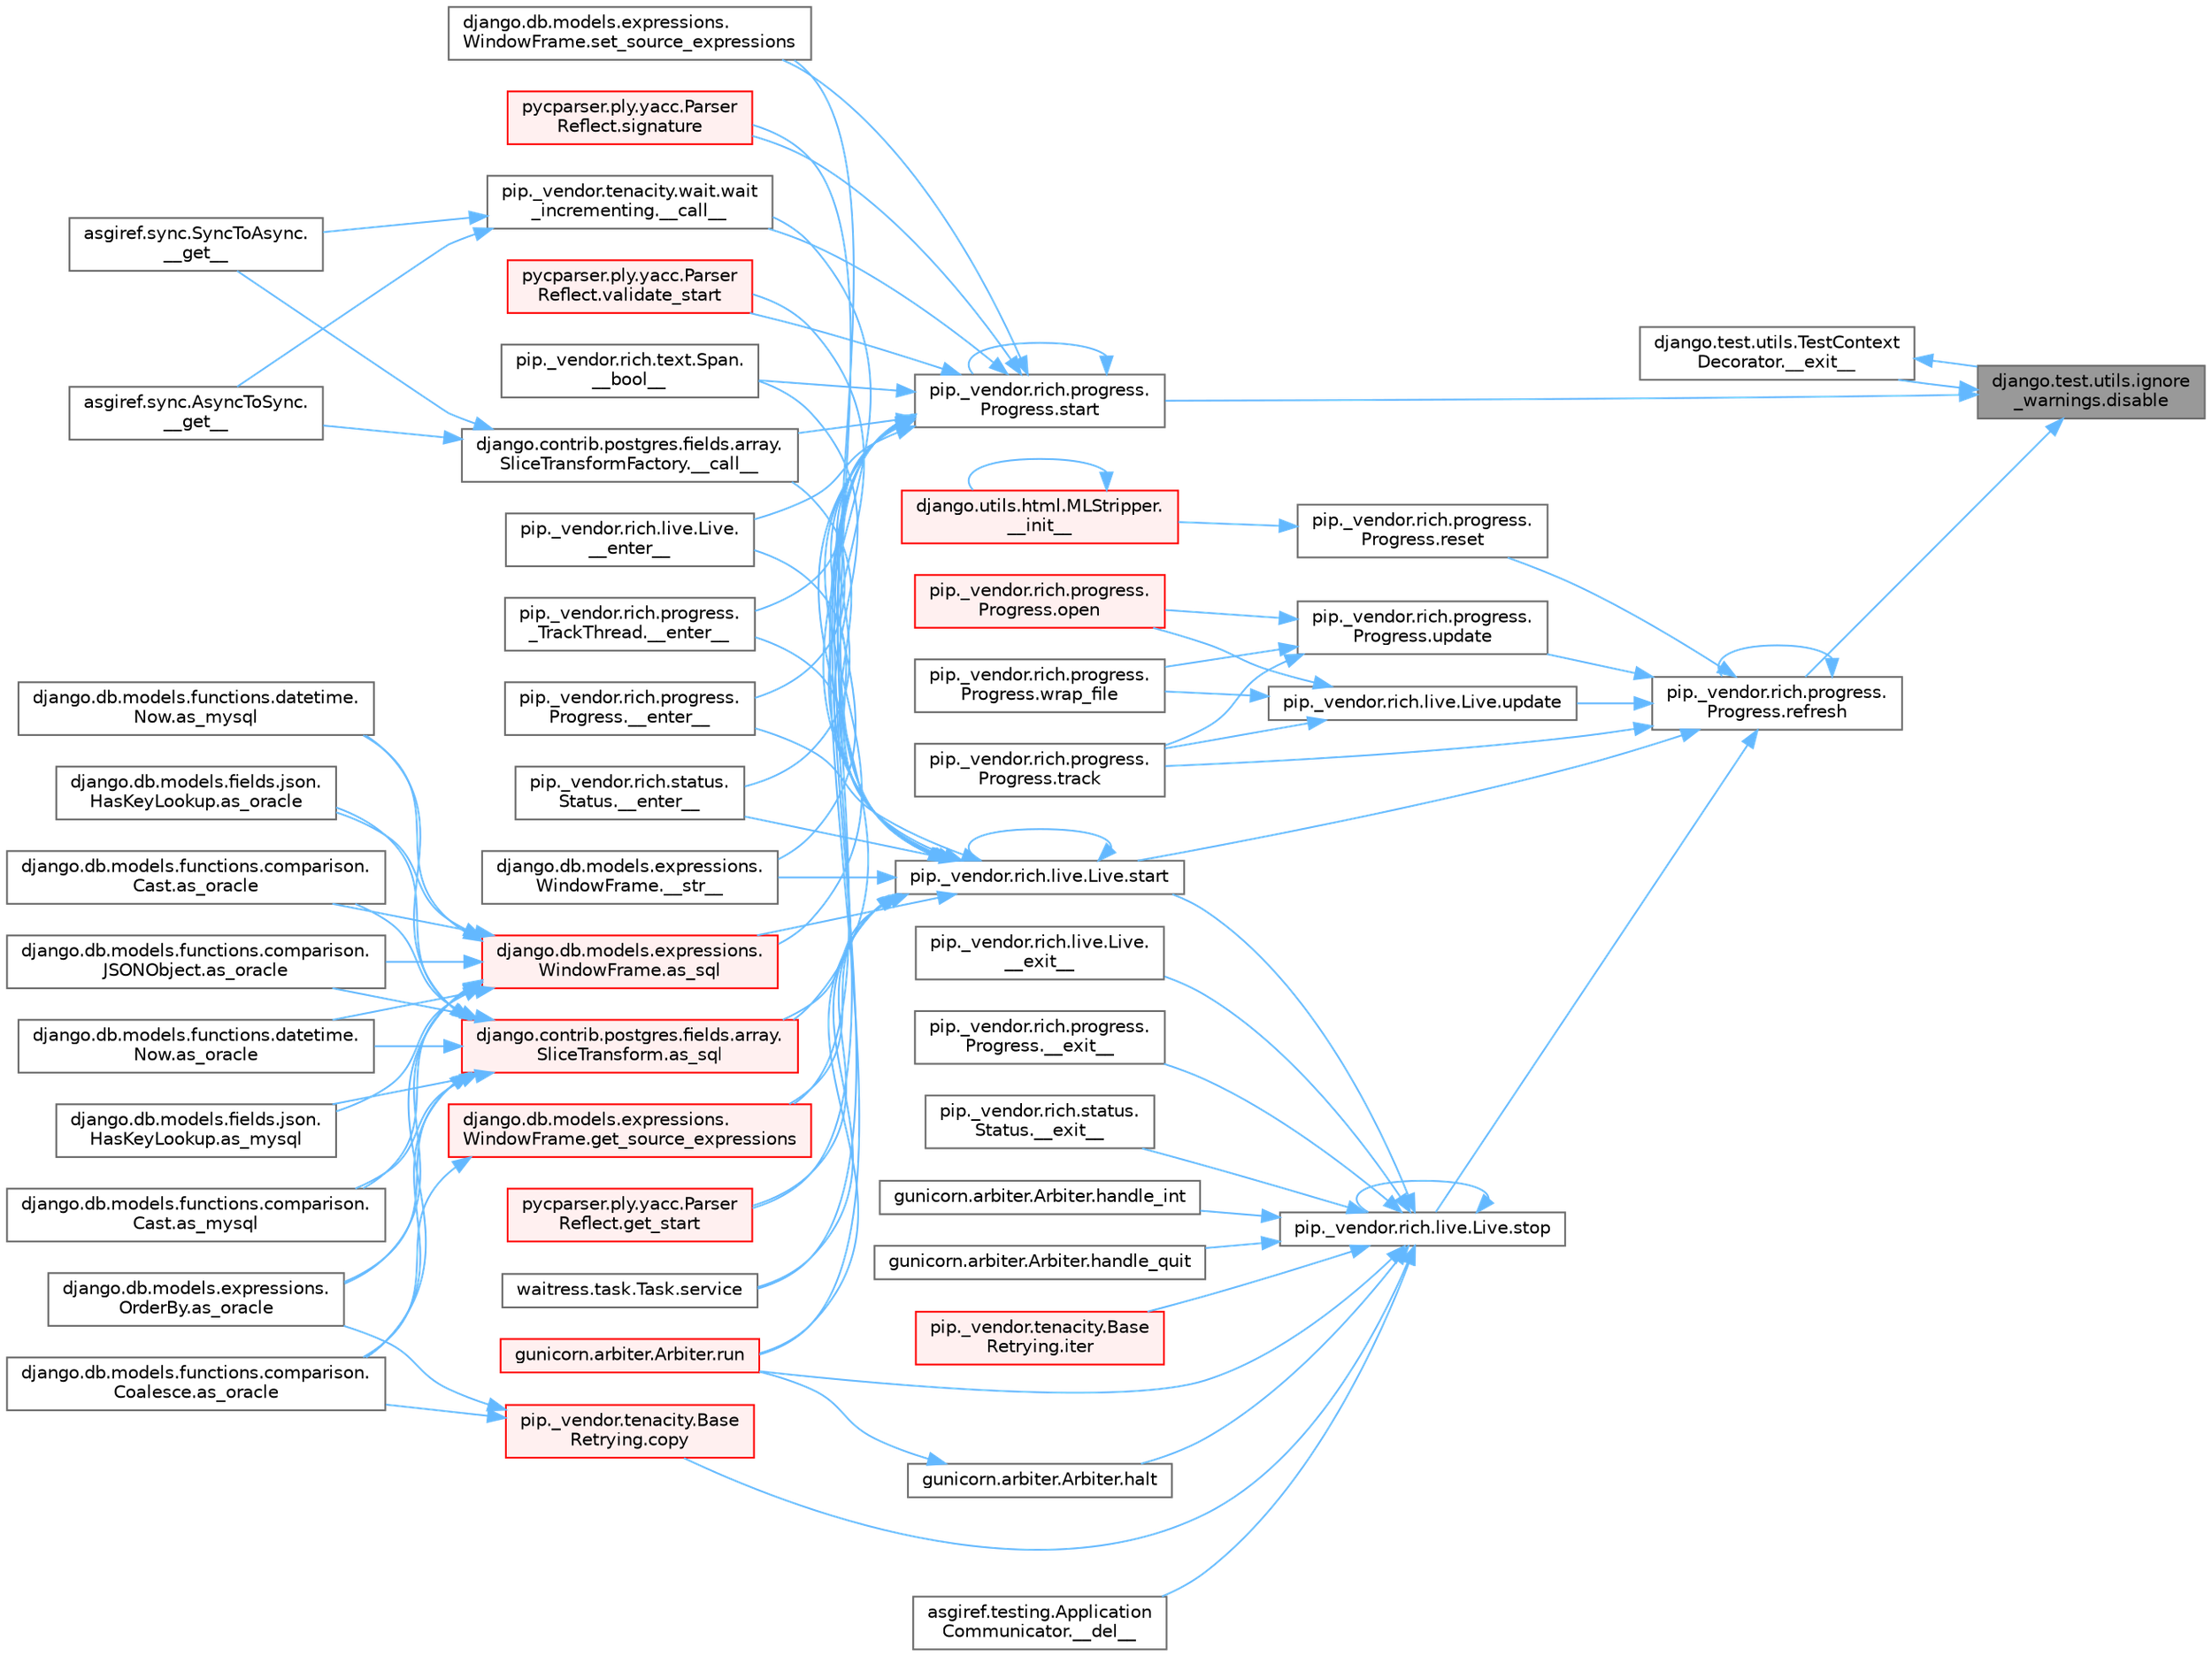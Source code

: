 digraph "django.test.utils.ignore_warnings.disable"
{
 // LATEX_PDF_SIZE
  bgcolor="transparent";
  edge [fontname=Helvetica,fontsize=10,labelfontname=Helvetica,labelfontsize=10];
  node [fontname=Helvetica,fontsize=10,shape=box,height=0.2,width=0.4];
  rankdir="RL";
  Node1 [id="Node000001",label="django.test.utils.ignore\l_warnings.disable",height=0.2,width=0.4,color="gray40", fillcolor="grey60", style="filled", fontcolor="black",tooltip=" "];
  Node1 -> Node2 [id="edge1_Node000001_Node000002",dir="back",color="steelblue1",style="solid",tooltip=" "];
  Node2 [id="Node000002",label="django.test.utils.TestContext\lDecorator.__exit__",height=0.2,width=0.4,color="grey40", fillcolor="white", style="filled",URL="$classdjango_1_1test_1_1utils_1_1_test_context_decorator.html#a8e3dbed618318d4b97eb5621ed5640f7",tooltip=" "];
  Node2 -> Node1 [id="edge2_Node000002_Node000001",dir="back",color="steelblue1",style="solid",tooltip=" "];
  Node1 -> Node3 [id="edge3_Node000001_Node000003",dir="back",color="steelblue1",style="solid",tooltip=" "];
  Node3 [id="Node000003",label="pip._vendor.rich.progress.\lProgress.refresh",height=0.2,width=0.4,color="grey40", fillcolor="white", style="filled",URL="$classpip_1_1__vendor_1_1rich_1_1progress_1_1_progress.html#a88dcdf9d00bbfe350b6c4b23b5670579",tooltip=" "];
  Node3 -> Node3 [id="edge4_Node000003_Node000003",dir="back",color="steelblue1",style="solid",tooltip=" "];
  Node3 -> Node4 [id="edge5_Node000003_Node000004",dir="back",color="steelblue1",style="solid",tooltip=" "];
  Node4 [id="Node000004",label="pip._vendor.rich.progress.\lProgress.reset",height=0.2,width=0.4,color="grey40", fillcolor="white", style="filled",URL="$classpip_1_1__vendor_1_1rich_1_1progress_1_1_progress.html#aafb5a51caee0151a490484577c2a9a9b",tooltip=" "];
  Node4 -> Node5 [id="edge6_Node000004_Node000005",dir="back",color="steelblue1",style="solid",tooltip=" "];
  Node5 [id="Node000005",label="django.utils.html.MLStripper.\l__init__",height=0.2,width=0.4,color="red", fillcolor="#FFF0F0", style="filled",URL="$classdjango_1_1utils_1_1html_1_1_m_l_stripper.html#a2cadf8795a912bed633ed31d662e43ff",tooltip=" "];
  Node5 -> Node5 [id="edge7_Node000005_Node000005",dir="back",color="steelblue1",style="solid",tooltip=" "];
  Node3 -> Node37 [id="edge8_Node000003_Node000037",dir="back",color="steelblue1",style="solid",tooltip=" "];
  Node37 [id="Node000037",label="pip._vendor.rich.live.Live.start",height=0.2,width=0.4,color="grey40", fillcolor="white", style="filled",URL="$classpip_1_1__vendor_1_1rich_1_1live_1_1_live.html#a7216ec35a1494a83ed749407ef4e0c40",tooltip=" "];
  Node37 -> Node38 [id="edge9_Node000037_Node000038",dir="back",color="steelblue1",style="solid",tooltip=" "];
  Node38 [id="Node000038",label="pip._vendor.rich.text.Span.\l__bool__",height=0.2,width=0.4,color="grey40", fillcolor="white", style="filled",URL="$classpip_1_1__vendor_1_1rich_1_1text_1_1_span.html#a46697beb32db6e5087af9c77058189fa",tooltip=" "];
  Node37 -> Node39 [id="edge10_Node000037_Node000039",dir="back",color="steelblue1",style="solid",tooltip=" "];
  Node39 [id="Node000039",label="django.contrib.postgres.fields.array.\lSliceTransformFactory.__call__",height=0.2,width=0.4,color="grey40", fillcolor="white", style="filled",URL="$classdjango_1_1contrib_1_1postgres_1_1fields_1_1array_1_1_slice_transform_factory.html#a60af1a96b18ed40dfdbacea43f36a5ab",tooltip=" "];
  Node39 -> Node40 [id="edge11_Node000039_Node000040",dir="back",color="steelblue1",style="solid",tooltip=" "];
  Node40 [id="Node000040",label="asgiref.sync.AsyncToSync.\l__get__",height=0.2,width=0.4,color="grey40", fillcolor="white", style="filled",URL="$classasgiref_1_1sync_1_1_async_to_sync.html#a23e9ef7a73da98dad9e3f4e65846969b",tooltip=" "];
  Node39 -> Node41 [id="edge12_Node000039_Node000041",dir="back",color="steelblue1",style="solid",tooltip=" "];
  Node41 [id="Node000041",label="asgiref.sync.SyncToAsync.\l__get__",height=0.2,width=0.4,color="grey40", fillcolor="white", style="filled",URL="$classasgiref_1_1sync_1_1_sync_to_async.html#aebdfbe3f01079a529fd2f39810597381",tooltip=" "];
  Node37 -> Node42 [id="edge13_Node000037_Node000042",dir="back",color="steelblue1",style="solid",tooltip=" "];
  Node42 [id="Node000042",label="pip._vendor.tenacity.wait.wait\l_incrementing.__call__",height=0.2,width=0.4,color="grey40", fillcolor="white", style="filled",URL="$classpip_1_1__vendor_1_1tenacity_1_1wait_1_1wait__incrementing.html#af47b0264325b86a85aa5cfd3b59a28cf",tooltip=" "];
  Node42 -> Node40 [id="edge14_Node000042_Node000040",dir="back",color="steelblue1",style="solid",tooltip=" "];
  Node42 -> Node41 [id="edge15_Node000042_Node000041",dir="back",color="steelblue1",style="solid",tooltip=" "];
  Node37 -> Node43 [id="edge16_Node000037_Node000043",dir="back",color="steelblue1",style="solid",tooltip=" "];
  Node43 [id="Node000043",label="pip._vendor.rich.live.Live.\l__enter__",height=0.2,width=0.4,color="grey40", fillcolor="white", style="filled",URL="$classpip_1_1__vendor_1_1rich_1_1live_1_1_live.html#aa3062fdcd3fb592a064dec1b64674ac5",tooltip=" "];
  Node37 -> Node44 [id="edge17_Node000037_Node000044",dir="back",color="steelblue1",style="solid",tooltip=" "];
  Node44 [id="Node000044",label="pip._vendor.rich.progress.\l_TrackThread.__enter__",height=0.2,width=0.4,color="grey40", fillcolor="white", style="filled",URL="$classpip_1_1__vendor_1_1rich_1_1progress_1_1___track_thread.html#a0b48116fd15e50c04c313a76be81e95d",tooltip=" "];
  Node37 -> Node45 [id="edge18_Node000037_Node000045",dir="back",color="steelblue1",style="solid",tooltip=" "];
  Node45 [id="Node000045",label="pip._vendor.rich.progress.\lProgress.__enter__",height=0.2,width=0.4,color="grey40", fillcolor="white", style="filled",URL="$classpip_1_1__vendor_1_1rich_1_1progress_1_1_progress.html#a4979cbd1c8ed672eeb7a49066392a186",tooltip=" "];
  Node37 -> Node46 [id="edge19_Node000037_Node000046",dir="back",color="steelblue1",style="solid",tooltip=" "];
  Node46 [id="Node000046",label="pip._vendor.rich.status.\lStatus.__enter__",height=0.2,width=0.4,color="grey40", fillcolor="white", style="filled",URL="$classpip_1_1__vendor_1_1rich_1_1status_1_1_status.html#a9c62ad173990d834893f5e97064f9ad7",tooltip=" "];
  Node37 -> Node47 [id="edge20_Node000037_Node000047",dir="back",color="steelblue1",style="solid",tooltip=" "];
  Node47 [id="Node000047",label="django.db.models.expressions.\lWindowFrame.__str__",height=0.2,width=0.4,color="grey40", fillcolor="white", style="filled",URL="$classdjango_1_1db_1_1models_1_1expressions_1_1_window_frame.html#a3e16a0d1fe7c8c0f0079d7ba8aefae7e",tooltip=" "];
  Node37 -> Node48 [id="edge21_Node000037_Node000048",dir="back",color="steelblue1",style="solid",tooltip=" "];
  Node48 [id="Node000048",label="django.contrib.postgres.fields.array.\lSliceTransform.as_sql",height=0.2,width=0.4,color="red", fillcolor="#FFF0F0", style="filled",URL="$classdjango_1_1contrib_1_1postgres_1_1fields_1_1array_1_1_slice_transform.html#adc5e91e1d2ce6e9bbee3be2837596d21",tooltip=" "];
  Node48 -> Node49 [id="edge22_Node000048_Node000049",dir="back",color="steelblue1",style="solid",tooltip=" "];
  Node49 [id="Node000049",label="django.db.models.fields.json.\lHasKeyLookup.as_mysql",height=0.2,width=0.4,color="grey40", fillcolor="white", style="filled",URL="$classdjango_1_1db_1_1models_1_1fields_1_1json_1_1_has_key_lookup.html#a10f67427287f2c0ea32513ca6f481e96",tooltip=" "];
  Node48 -> Node50 [id="edge23_Node000048_Node000050",dir="back",color="steelblue1",style="solid",tooltip=" "];
  Node50 [id="Node000050",label="django.db.models.functions.comparison.\lCast.as_mysql",height=0.2,width=0.4,color="grey40", fillcolor="white", style="filled",URL="$classdjango_1_1db_1_1models_1_1functions_1_1comparison_1_1_cast.html#a447737891e955909c6a381529a67a84e",tooltip=" "];
  Node48 -> Node51 [id="edge24_Node000048_Node000051",dir="back",color="steelblue1",style="solid",tooltip=" "];
  Node51 [id="Node000051",label="django.db.models.functions.datetime.\lNow.as_mysql",height=0.2,width=0.4,color="grey40", fillcolor="white", style="filled",URL="$classdjango_1_1db_1_1models_1_1functions_1_1datetime_1_1_now.html#a070a9334fb198086c0c4e96e9725d92b",tooltip=" "];
  Node48 -> Node52 [id="edge25_Node000048_Node000052",dir="back",color="steelblue1",style="solid",tooltip=" "];
  Node52 [id="Node000052",label="django.db.models.expressions.\lOrderBy.as_oracle",height=0.2,width=0.4,color="grey40", fillcolor="white", style="filled",URL="$classdjango_1_1db_1_1models_1_1expressions_1_1_order_by.html#af9b6ede9b0df85d6bcf54f983b3a8f6a",tooltip=" "];
  Node48 -> Node53 [id="edge26_Node000048_Node000053",dir="back",color="steelblue1",style="solid",tooltip=" "];
  Node53 [id="Node000053",label="django.db.models.fields.json.\lHasKeyLookup.as_oracle",height=0.2,width=0.4,color="grey40", fillcolor="white", style="filled",URL="$classdjango_1_1db_1_1models_1_1fields_1_1json_1_1_has_key_lookup.html#afbb88aa4fb23b3ec3acdc695c2f52398",tooltip=" "];
  Node48 -> Node54 [id="edge27_Node000048_Node000054",dir="back",color="steelblue1",style="solid",tooltip=" "];
  Node54 [id="Node000054",label="django.db.models.functions.comparison.\lCast.as_oracle",height=0.2,width=0.4,color="grey40", fillcolor="white", style="filled",URL="$classdjango_1_1db_1_1models_1_1functions_1_1comparison_1_1_cast.html#ad466cd7ca85dc257d9e2718f41a263ec",tooltip=" "];
  Node48 -> Node55 [id="edge28_Node000048_Node000055",dir="back",color="steelblue1",style="solid",tooltip=" "];
  Node55 [id="Node000055",label="django.db.models.functions.comparison.\lCoalesce.as_oracle",height=0.2,width=0.4,color="grey40", fillcolor="white", style="filled",URL="$classdjango_1_1db_1_1models_1_1functions_1_1comparison_1_1_coalesce.html#a1bbeea180ef3ef4d8ba5d51d33d6ef85",tooltip=" "];
  Node48 -> Node56 [id="edge29_Node000048_Node000056",dir="back",color="steelblue1",style="solid",tooltip=" "];
  Node56 [id="Node000056",label="django.db.models.functions.comparison.\lJSONObject.as_oracle",height=0.2,width=0.4,color="grey40", fillcolor="white", style="filled",URL="$classdjango_1_1db_1_1models_1_1functions_1_1comparison_1_1_j_s_o_n_object.html#a4b4fa1161d27b0a9bbbdd0370e9af364",tooltip=" "];
  Node48 -> Node57 [id="edge30_Node000048_Node000057",dir="back",color="steelblue1",style="solid",tooltip=" "];
  Node57 [id="Node000057",label="django.db.models.functions.datetime.\lNow.as_oracle",height=0.2,width=0.4,color="grey40", fillcolor="white", style="filled",URL="$classdjango_1_1db_1_1models_1_1functions_1_1datetime_1_1_now.html#ad5e1ae918a5c4d39f675f98280440538",tooltip=" "];
  Node37 -> Node77 [id="edge31_Node000037_Node000077",dir="back",color="steelblue1",style="solid",tooltip=" "];
  Node77 [id="Node000077",label="django.db.models.expressions.\lWindowFrame.as_sql",height=0.2,width=0.4,color="red", fillcolor="#FFF0F0", style="filled",URL="$classdjango_1_1db_1_1models_1_1expressions_1_1_window_frame.html#ade5c159a9bd4309d1d9232af3fd54807",tooltip=" "];
  Node77 -> Node49 [id="edge32_Node000077_Node000049",dir="back",color="steelblue1",style="solid",tooltip=" "];
  Node77 -> Node50 [id="edge33_Node000077_Node000050",dir="back",color="steelblue1",style="solid",tooltip=" "];
  Node77 -> Node51 [id="edge34_Node000077_Node000051",dir="back",color="steelblue1",style="solid",tooltip=" "];
  Node77 -> Node52 [id="edge35_Node000077_Node000052",dir="back",color="steelblue1",style="solid",tooltip=" "];
  Node77 -> Node53 [id="edge36_Node000077_Node000053",dir="back",color="steelblue1",style="solid",tooltip=" "];
  Node77 -> Node54 [id="edge37_Node000077_Node000054",dir="back",color="steelblue1",style="solid",tooltip=" "];
  Node77 -> Node55 [id="edge38_Node000077_Node000055",dir="back",color="steelblue1",style="solid",tooltip=" "];
  Node77 -> Node56 [id="edge39_Node000077_Node000056",dir="back",color="steelblue1",style="solid",tooltip=" "];
  Node77 -> Node57 [id="edge40_Node000077_Node000057",dir="back",color="steelblue1",style="solid",tooltip=" "];
  Node37 -> Node78 [id="edge41_Node000037_Node000078",dir="back",color="steelblue1",style="solid",tooltip=" "];
  Node78 [id="Node000078",label="django.db.models.expressions.\lWindowFrame.get_source_expressions",height=0.2,width=0.4,color="red", fillcolor="#FFF0F0", style="filled",URL="$classdjango_1_1db_1_1models_1_1expressions_1_1_window_frame.html#a4b54c4c9b4c4a68308953d25703a2544",tooltip=" "];
  Node78 -> Node55 [id="edge42_Node000078_Node000055",dir="back",color="steelblue1",style="solid",tooltip=" "];
  Node37 -> Node1369 [id="edge43_Node000037_Node001369",dir="back",color="steelblue1",style="solid",tooltip=" "];
  Node1369 [id="Node001369",label="pycparser.ply.yacc.Parser\lReflect.get_start",height=0.2,width=0.4,color="red", fillcolor="#FFF0F0", style="filled",URL="$classpycparser_1_1ply_1_1yacc_1_1_parser_reflect.html#a47da581cfe4c452d4f2236ae2e32f8a7",tooltip=" "];
  Node37 -> Node1372 [id="edge44_Node000037_Node001372",dir="back",color="steelblue1",style="solid",tooltip=" "];
  Node1372 [id="Node001372",label="gunicorn.arbiter.Arbiter.run",height=0.2,width=0.4,color="red", fillcolor="#FFF0F0", style="filled",URL="$classgunicorn_1_1arbiter_1_1_arbiter.html#a690c034511f5f267e7da7478590701a9",tooltip=" "];
  Node37 -> Node474 [id="edge45_Node000037_Node000474",dir="back",color="steelblue1",style="solid",tooltip=" "];
  Node474 [id="Node000474",label="waitress.task.Task.service",height=0.2,width=0.4,color="grey40", fillcolor="white", style="filled",URL="$classwaitress_1_1task_1_1_task.html#acd61643ab6cfae697f619c48f46e40b6",tooltip=" "];
  Node37 -> Node1373 [id="edge46_Node000037_Node001373",dir="back",color="steelblue1",style="solid",tooltip=" "];
  Node1373 [id="Node001373",label="django.db.models.expressions.\lWindowFrame.set_source_expressions",height=0.2,width=0.4,color="grey40", fillcolor="white", style="filled",URL="$classdjango_1_1db_1_1models_1_1expressions_1_1_window_frame.html#a1fe665f627f1ec2396a68494d20be905",tooltip=" "];
  Node37 -> Node1374 [id="edge47_Node000037_Node001374",dir="back",color="steelblue1",style="solid",tooltip=" "];
  Node1374 [id="Node001374",label="pycparser.ply.yacc.Parser\lReflect.signature",height=0.2,width=0.4,color="red", fillcolor="#FFF0F0", style="filled",URL="$classpycparser_1_1ply_1_1yacc_1_1_parser_reflect.html#a525f61d23491eeae554ac65afedd0a5b",tooltip=" "];
  Node37 -> Node37 [id="edge48_Node000037_Node000037",dir="back",color="steelblue1",style="solid",tooltip=" "];
  Node37 -> Node1384 [id="edge49_Node000037_Node001384",dir="back",color="steelblue1",style="solid",tooltip=" "];
  Node1384 [id="Node001384",label="pycparser.ply.yacc.Parser\lReflect.validate_start",height=0.2,width=0.4,color="red", fillcolor="#FFF0F0", style="filled",URL="$classpycparser_1_1ply_1_1yacc_1_1_parser_reflect.html#a5f433e8fcd5e9bd8361b6be3458e8b7f",tooltip=" "];
  Node3 -> Node3175 [id="edge50_Node000003_Node003175",dir="back",color="steelblue1",style="solid",tooltip=" "];
  Node3175 [id="Node003175",label="pip._vendor.rich.live.Live.stop",height=0.2,width=0.4,color="grey40", fillcolor="white", style="filled",URL="$classpip_1_1__vendor_1_1rich_1_1live_1_1_live.html#a8b9a6fd11fa9b17db3cea3143e41fecc",tooltip=" "];
  Node3175 -> Node1719 [id="edge51_Node003175_Node001719",dir="back",color="steelblue1",style="solid",tooltip=" "];
  Node1719 [id="Node001719",label="asgiref.testing.Application\lCommunicator.__del__",height=0.2,width=0.4,color="grey40", fillcolor="white", style="filled",URL="$classasgiref_1_1testing_1_1_application_communicator.html#ad1e7504202fc0e77462288ef0d24f12d",tooltip=" "];
  Node3175 -> Node1720 [id="edge52_Node003175_Node001720",dir="back",color="steelblue1",style="solid",tooltip=" "];
  Node1720 [id="Node001720",label="pip._vendor.rich.live.Live.\l__exit__",height=0.2,width=0.4,color="grey40", fillcolor="white", style="filled",URL="$classpip_1_1__vendor_1_1rich_1_1live_1_1_live.html#ad2c0c523844059a1131851d7cab4fddb",tooltip=" "];
  Node3175 -> Node1721 [id="edge53_Node003175_Node001721",dir="back",color="steelblue1",style="solid",tooltip=" "];
  Node1721 [id="Node001721",label="pip._vendor.rich.progress.\lProgress.__exit__",height=0.2,width=0.4,color="grey40", fillcolor="white", style="filled",URL="$classpip_1_1__vendor_1_1rich_1_1progress_1_1_progress.html#a5f5ac8f61763352a757bf03480233094",tooltip=" "];
  Node3175 -> Node1722 [id="edge54_Node003175_Node001722",dir="back",color="steelblue1",style="solid",tooltip=" "];
  Node1722 [id="Node001722",label="pip._vendor.rich.status.\lStatus.__exit__",height=0.2,width=0.4,color="grey40", fillcolor="white", style="filled",URL="$classpip_1_1__vendor_1_1rich_1_1status_1_1_status.html#a460bb8d74c675078838735370c96324b",tooltip=" "];
  Node3175 -> Node1723 [id="edge55_Node003175_Node001723",dir="back",color="steelblue1",style="solid",tooltip=" "];
  Node1723 [id="Node001723",label="pip._vendor.tenacity.Base\lRetrying.copy",height=0.2,width=0.4,color="red", fillcolor="#FFF0F0", style="filled",URL="$classpip_1_1__vendor_1_1tenacity_1_1_base_retrying.html#a3b3c595a4448cf55ebb3d1f3660bea88",tooltip=" "];
  Node1723 -> Node52 [id="edge56_Node001723_Node000052",dir="back",color="steelblue1",style="solid",tooltip=" "];
  Node1723 -> Node55 [id="edge57_Node001723_Node000055",dir="back",color="steelblue1",style="solid",tooltip=" "];
  Node3175 -> Node1724 [id="edge58_Node003175_Node001724",dir="back",color="steelblue1",style="solid",tooltip=" "];
  Node1724 [id="Node001724",label="gunicorn.arbiter.Arbiter.halt",height=0.2,width=0.4,color="grey40", fillcolor="white", style="filled",URL="$classgunicorn_1_1arbiter_1_1_arbiter.html#a8c96a567bd668d560500593a6681b98c",tooltip=" "];
  Node1724 -> Node1372 [id="edge59_Node001724_Node001372",dir="back",color="steelblue1",style="solid",tooltip=" "];
  Node3175 -> Node1725 [id="edge60_Node003175_Node001725",dir="back",color="steelblue1",style="solid",tooltip=" "];
  Node1725 [id="Node001725",label="gunicorn.arbiter.Arbiter.handle_int",height=0.2,width=0.4,color="grey40", fillcolor="white", style="filled",URL="$classgunicorn_1_1arbiter_1_1_arbiter.html#af28faca7ba4e88bd592ff3fe9c8b672c",tooltip=" "];
  Node3175 -> Node1726 [id="edge61_Node003175_Node001726",dir="back",color="steelblue1",style="solid",tooltip=" "];
  Node1726 [id="Node001726",label="gunicorn.arbiter.Arbiter.handle_quit",height=0.2,width=0.4,color="grey40", fillcolor="white", style="filled",URL="$classgunicorn_1_1arbiter_1_1_arbiter.html#a6a84655bcb7e779c1f442986b1e854df",tooltip=" "];
  Node3175 -> Node1727 [id="edge62_Node003175_Node001727",dir="back",color="steelblue1",style="solid",tooltip=" "];
  Node1727 [id="Node001727",label="pip._vendor.tenacity.Base\lRetrying.iter",height=0.2,width=0.4,color="red", fillcolor="#FFF0F0", style="filled",URL="$classpip_1_1__vendor_1_1tenacity_1_1_base_retrying.html#a5606e1522961712b7e8693caf58a4d9c",tooltip=" "];
  Node3175 -> Node1372 [id="edge63_Node003175_Node001372",dir="back",color="steelblue1",style="solid",tooltip=" "];
  Node3175 -> Node37 [id="edge64_Node003175_Node000037",dir="back",color="steelblue1",style="solid",tooltip=" "];
  Node3175 -> Node3175 [id="edge65_Node003175_Node003175",dir="back",color="steelblue1",style="solid",tooltip=" "];
  Node3 -> Node720 [id="edge66_Node000003_Node000720",dir="back",color="steelblue1",style="solid",tooltip=" "];
  Node720 [id="Node000720",label="pip._vendor.rich.progress.\lProgress.track",height=0.2,width=0.4,color="grey40", fillcolor="white", style="filled",URL="$classpip_1_1__vendor_1_1rich_1_1progress_1_1_progress.html#aee9ea5592b98f74ebb5acb76bc499601",tooltip=" "];
  Node3 -> Node3176 [id="edge67_Node000003_Node003176",dir="back",color="steelblue1",style="solid",tooltip=" "];
  Node3176 [id="Node003176",label="pip._vendor.rich.live.Live.update",height=0.2,width=0.4,color="grey40", fillcolor="white", style="filled",URL="$classpip_1_1__vendor_1_1rich_1_1live_1_1_live.html#af9726cf9966a0250388c2b0138fb80cc",tooltip=" "];
  Node3176 -> Node161 [id="edge68_Node003176_Node000161",dir="back",color="steelblue1",style="solid",tooltip=" "];
  Node161 [id="Node000161",label="pip._vendor.rich.progress.\lProgress.open",height=0.2,width=0.4,color="red", fillcolor="#FFF0F0", style="filled",URL="$classpip_1_1__vendor_1_1rich_1_1progress_1_1_progress.html#a204bface9fc63d04e72844b751bcd8e3",tooltip=" "];
  Node3176 -> Node720 [id="edge69_Node003176_Node000720",dir="back",color="steelblue1",style="solid",tooltip=" "];
  Node3176 -> Node721 [id="edge70_Node003176_Node000721",dir="back",color="steelblue1",style="solid",tooltip=" "];
  Node721 [id="Node000721",label="pip._vendor.rich.progress.\lProgress.wrap_file",height=0.2,width=0.4,color="grey40", fillcolor="white", style="filled",URL="$classpip_1_1__vendor_1_1rich_1_1progress_1_1_progress.html#a53efbf901b66a0000b6d3fd0c53250be",tooltip=" "];
  Node3 -> Node3177 [id="edge71_Node000003_Node003177",dir="back",color="steelblue1",style="solid",tooltip=" "];
  Node3177 [id="Node003177",label="pip._vendor.rich.progress.\lProgress.update",height=0.2,width=0.4,color="grey40", fillcolor="white", style="filled",URL="$classpip_1_1__vendor_1_1rich_1_1progress_1_1_progress.html#a6fa62223b1262496c0ae743cd52e92e5",tooltip=" "];
  Node3177 -> Node161 [id="edge72_Node003177_Node000161",dir="back",color="steelblue1",style="solid",tooltip=" "];
  Node3177 -> Node720 [id="edge73_Node003177_Node000720",dir="back",color="steelblue1",style="solid",tooltip=" "];
  Node3177 -> Node721 [id="edge74_Node003177_Node000721",dir="back",color="steelblue1",style="solid",tooltip=" "];
  Node1 -> Node1368 [id="edge75_Node000001_Node001368",dir="back",color="steelblue1",style="solid",tooltip=" "];
  Node1368 [id="Node001368",label="pip._vendor.rich.progress.\lProgress.start",height=0.2,width=0.4,color="grey40", fillcolor="white", style="filled",URL="$classpip_1_1__vendor_1_1rich_1_1progress_1_1_progress.html#ad90c9b221cd715a310f6421a8fbe9f91",tooltip=" "];
  Node1368 -> Node38 [id="edge76_Node001368_Node000038",dir="back",color="steelblue1",style="solid",tooltip=" "];
  Node1368 -> Node39 [id="edge77_Node001368_Node000039",dir="back",color="steelblue1",style="solid",tooltip=" "];
  Node1368 -> Node42 [id="edge78_Node001368_Node000042",dir="back",color="steelblue1",style="solid",tooltip=" "];
  Node1368 -> Node43 [id="edge79_Node001368_Node000043",dir="back",color="steelblue1",style="solid",tooltip=" "];
  Node1368 -> Node44 [id="edge80_Node001368_Node000044",dir="back",color="steelblue1",style="solid",tooltip=" "];
  Node1368 -> Node45 [id="edge81_Node001368_Node000045",dir="back",color="steelblue1",style="solid",tooltip=" "];
  Node1368 -> Node46 [id="edge82_Node001368_Node000046",dir="back",color="steelblue1",style="solid",tooltip=" "];
  Node1368 -> Node47 [id="edge83_Node001368_Node000047",dir="back",color="steelblue1",style="solid",tooltip=" "];
  Node1368 -> Node48 [id="edge84_Node001368_Node000048",dir="back",color="steelblue1",style="solid",tooltip=" "];
  Node1368 -> Node77 [id="edge85_Node001368_Node000077",dir="back",color="steelblue1",style="solid",tooltip=" "];
  Node1368 -> Node78 [id="edge86_Node001368_Node000078",dir="back",color="steelblue1",style="solid",tooltip=" "];
  Node1368 -> Node1369 [id="edge87_Node001368_Node001369",dir="back",color="steelblue1",style="solid",tooltip=" "];
  Node1368 -> Node1372 [id="edge88_Node001368_Node001372",dir="back",color="steelblue1",style="solid",tooltip=" "];
  Node1368 -> Node474 [id="edge89_Node001368_Node000474",dir="back",color="steelblue1",style="solid",tooltip=" "];
  Node1368 -> Node1373 [id="edge90_Node001368_Node001373",dir="back",color="steelblue1",style="solid",tooltip=" "];
  Node1368 -> Node1374 [id="edge91_Node001368_Node001374",dir="back",color="steelblue1",style="solid",tooltip=" "];
  Node1368 -> Node1368 [id="edge92_Node001368_Node001368",dir="back",color="steelblue1",style="solid",tooltip=" "];
  Node1368 -> Node1384 [id="edge93_Node001368_Node001384",dir="back",color="steelblue1",style="solid",tooltip=" "];
}

